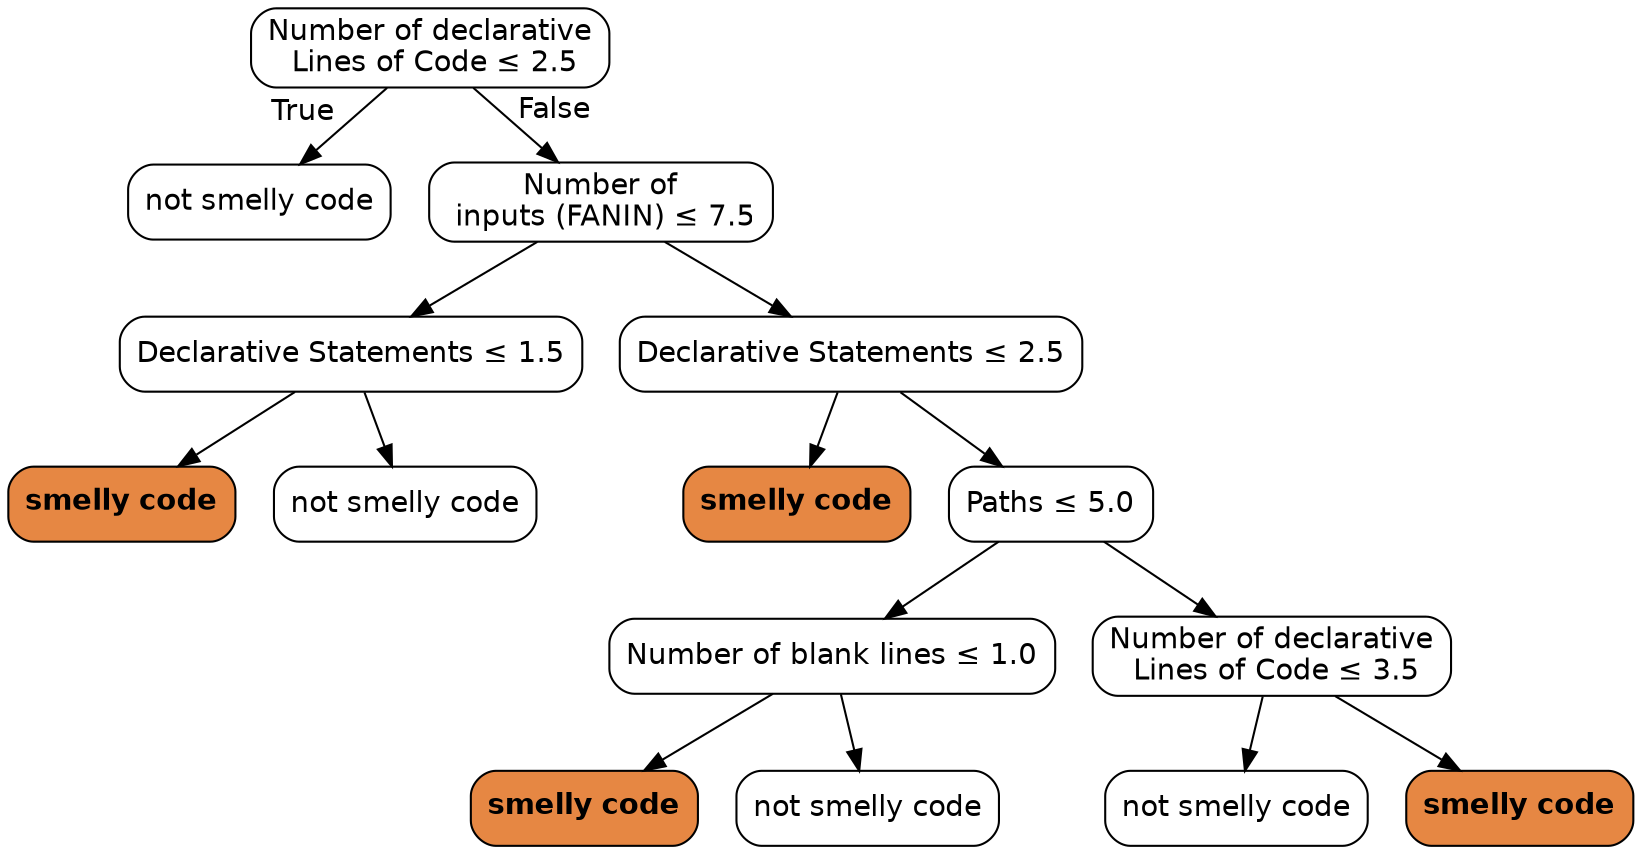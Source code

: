 digraph Tree {
node [color="black", fontname=helvetica, shape=box,  style="filled, rounded", fillcolor="#FFFFFF"];
edge [fontname=helvetica];
0 [label=<Number of declarative<br/> Lines of Code &le; 2.5>];
1 [label=<not smelly code>];
0 -> 1  [headlabel="True", labelangle=45, labeldistance="2.5"];
2 [label=<Number of<br/> inputs (FANIN) &le; 7.5>];
0 -> 2  [headlabel="False", labelangle="-45", labeldistance="2.5"];
3 [label=<Declarative Statements &le; 1.5>];
2 -> 3;
5 [label=<<b>smelly code</b>>, fillcolor="#e68743"];
3 -> 5;
6 [label=<not smelly code>];
3 -> 6;
4 [label=<Declarative Statements &le; 2.5>];
2 -> 4;
7 [label=<<b>smelly code</b>>, fillcolor="#e68743"];
4 -> 7;
8 [label=<Paths &le; 5.0>];
4 -> 8;
9 [label=<Number of blank lines &le; 1.0>];
8 -> 9;
13 [label=<<b>smelly code</b>>, fillcolor="#e68743"];
9 -> 13;
14 [label=<not smelly code>];
9 -> 14;
10 [label=<Number of declarative<br/> Lines of Code &le; 3.5>];
8 -> 10;
11 [label=<not smelly code>];
10 -> 11;
12 [label=<<b>smelly code</b>>, fillcolor="#e68743"];
10 -> 12;
}
